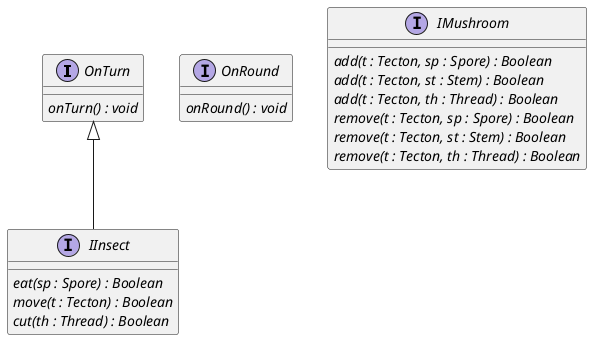@startuml interface

interface OnTurn{
    {abstract} onTurn() : void
}

interface OnRound{
    {abstract} onRound() : void
}

interface IInsect implements OnTurn{
    {abstract} eat(sp : Spore) : Boolean
    {abstract} move(t : Tecton) : Boolean
    {abstract} cut(th : Thread) : Boolean
}

interface IMushroom{
    {abstract} add(t : Tecton, sp : Spore) : Boolean
    {abstract} add(t : Tecton, st : Stem) : Boolean
    {abstract} add(t : Tecton, th : Thread) : Boolean
    {abstract} remove(t : Tecton, sp : Spore) : Boolean
    {abstract} remove(t : Tecton, st : Stem) : Boolean
    {abstract} remove(t : Tecton, th : Thread) : Boolean
}

@enduml